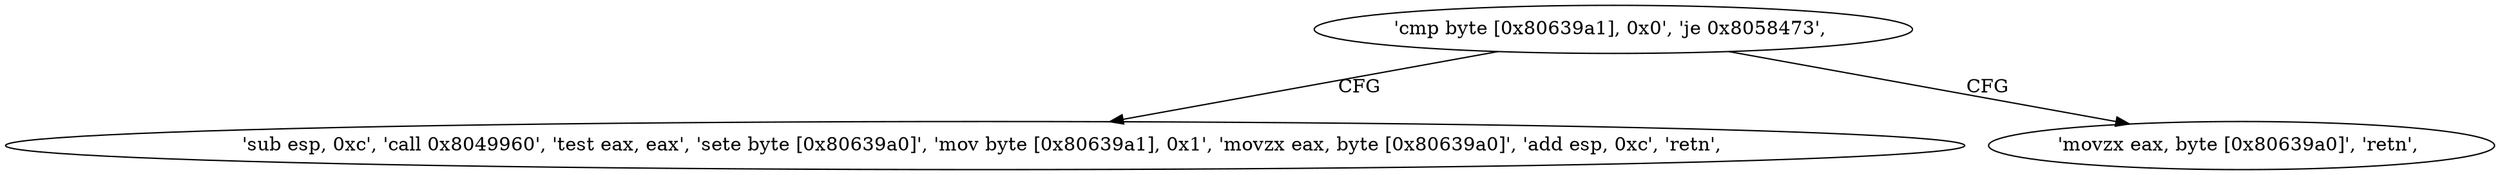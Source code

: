 digraph "func" {
"134579298" [label = "'cmp byte [0x80639a1], 0x0', 'je 0x8058473', " ]
"134579315" [label = "'sub esp, 0xc', 'call 0x8049960', 'test eax, eax', 'sete byte [0x80639a0]', 'mov byte [0x80639a1], 0x1', 'movzx eax, byte [0x80639a0]', 'add esp, 0xc', 'retn', " ]
"134579307" [label = "'movzx eax, byte [0x80639a0]', 'retn', " ]
"134579298" -> "134579315" [ label = "CFG" ]
"134579298" -> "134579307" [ label = "CFG" ]
}
